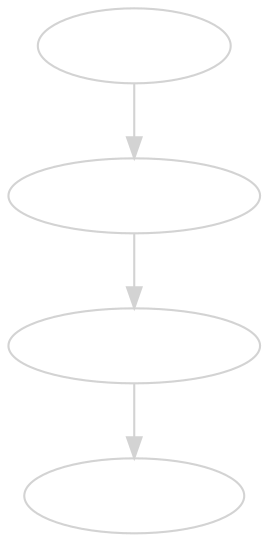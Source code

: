 digraph  regexp {
        
        bgcolor=transparent                                                             
        node[color=lightgray, fontcolor=white]
        edge[color=lightgray]

        req [label="request", URL="", tooltip="incomming request"];
        res [label="response", URL="", tooltip="outgoing response"];  
        j2m [label="json->map", URL="", tooltip="decode json to clojure map"];
        m2j [label="json->map", URL="", tooltip="clojure map to decode json"];
        
        req -> j2m
        j2m -> m2j
        m2j -> res
}
